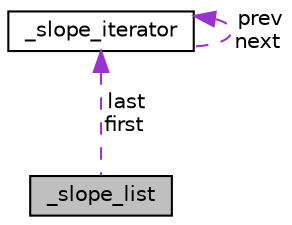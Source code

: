 digraph "_slope_list"
{
  edge [fontname="Helvetica",fontsize="10",labelfontname="Helvetica",labelfontsize="10"];
  node [fontname="Helvetica",fontsize="10",shape=record];
  Node1 [label="_slope_list",height=0.2,width=0.4,color="black", fillcolor="grey75", style="filled", fontcolor="black"];
  Node2 -> Node1 [dir="back",color="darkorchid3",fontsize="10",style="dashed",label=" last\nfirst" ];
  Node2 [label="_slope_iterator",height=0.2,width=0.4,color="black", fillcolor="white", style="filled",URL="$struct__slope__iterator.html"];
  Node2 -> Node2 [dir="back",color="darkorchid3",fontsize="10",style="dashed",label=" prev\nnext" ];
}
